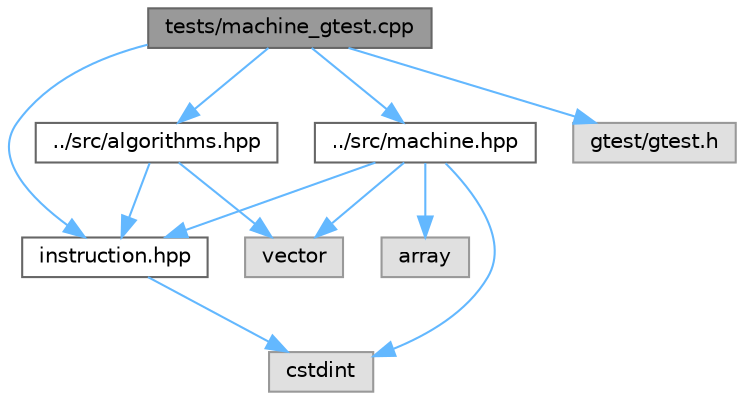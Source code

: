 digraph "tests/machine_gtest.cpp"
{
 // LATEX_PDF_SIZE
  bgcolor="transparent";
  edge [fontname=Helvetica,fontsize=10,labelfontname=Helvetica,labelfontsize=10];
  node [fontname=Helvetica,fontsize=10,shape=box,height=0.2,width=0.4];
  Node1 [id="Node000001",label="tests/machine_gtest.cpp",height=0.2,width=0.4,color="gray40", fillcolor="grey60", style="filled", fontcolor="black",tooltip="Unit tests for the RISC Emulator."];
  Node1 -> Node2 [id="edge1_Node000001_Node000002",color="steelblue1",style="solid",tooltip=" "];
  Node2 [id="Node000002",label="../src/machine.hpp",height=0.2,width=0.4,color="grey40", fillcolor="white", style="filled",URL="$machine_8hpp.html",tooltip="Defines the RiscMachine class and StatusRegister struct for RISC emulation."];
  Node2 -> Node3 [id="edge2_Node000002_Node000003",color="steelblue1",style="solid",tooltip=" "];
  Node3 [id="Node000003",label="instruction.hpp",height=0.2,width=0.4,color="grey40", fillcolor="white", style="filled",URL="$instruction_8hpp.html",tooltip="Defines the Opcode enumeration and Instruction struct for the RISC emulator."];
  Node3 -> Node4 [id="edge3_Node000003_Node000004",color="steelblue1",style="solid",tooltip=" "];
  Node4 [id="Node000004",label="cstdint",height=0.2,width=0.4,color="grey60", fillcolor="#E0E0E0", style="filled",tooltip=" "];
  Node2 -> Node5 [id="edge4_Node000002_Node000005",color="steelblue1",style="solid",tooltip=" "];
  Node5 [id="Node000005",label="array",height=0.2,width=0.4,color="grey60", fillcolor="#E0E0E0", style="filled",tooltip=" "];
  Node2 -> Node6 [id="edge5_Node000002_Node000006",color="steelblue1",style="solid",tooltip=" "];
  Node6 [id="Node000006",label="vector",height=0.2,width=0.4,color="grey60", fillcolor="#E0E0E0", style="filled",tooltip=" "];
  Node2 -> Node4 [id="edge6_Node000002_Node000004",color="steelblue1",style="solid",tooltip=" "];
  Node1 -> Node7 [id="edge7_Node000001_Node000007",color="steelblue1",style="solid",tooltip=" "];
  Node7 [id="Node000007",label="../src/algorithms.hpp",height=0.2,width=0.4,color="grey40", fillcolor="white", style="filled",URL="$algorithms_8hpp.html",tooltip="Declares functions to generate instruction sequences for various algorithms in the RISC emulator."];
  Node7 -> Node6 [id="edge8_Node000007_Node000006",color="steelblue1",style="solid",tooltip=" "];
  Node7 -> Node3 [id="edge9_Node000007_Node000003",color="steelblue1",style="solid",tooltip=" "];
  Node1 -> Node3 [id="edge10_Node000001_Node000003",color="steelblue1",style="solid",tooltip=" "];
  Node1 -> Node8 [id="edge11_Node000001_Node000008",color="steelblue1",style="solid",tooltip=" "];
  Node8 [id="Node000008",label="gtest/gtest.h",height=0.2,width=0.4,color="grey60", fillcolor="#E0E0E0", style="filled",tooltip=" "];
}
